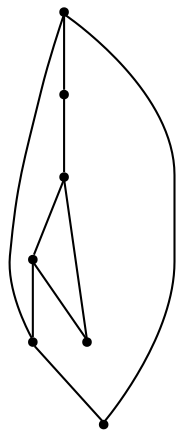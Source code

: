 graph {
  node [shape=point,comment="{\"directed\":false,\"doi\":\"10.1007/978-3-662-45803-7_23\",\"figure\":\"6\"}"]

  v0 [pos="1154.5574260722108,749.3695418668976"]
  v1 [pos="747.438849726634,681.5298065387974"]
  v2 [pos="747.438849726634,817.2049516062297"]
  v3 [pos="950.9981060873437,766.3283943017307"]
  v4 [pos="543.8795933659244,749.3695418668976"]
  v5 [pos="950.9981060873437,817.2049516062298"]
  v6 [pos="950.9981060873437,681.5298065387974"]

  v0 -- v1 [id="-1",pos="1154.5574260722108,749.3695418668976 950.9980424631863,749.3695418668976 747.4387861024767,681.529870150397 747.438849726634,681.5298065387974"]
  v4 -- v1 [id="-2",pos="543.8795933659244,749.3695418668976 747.438849726634,681.5298065387974 747.438849726634,681.5298065387974 747.438849726634,681.5298065387974"]
  v2 -- v4 [id="-3",pos="747.438849726634,817.2049516062297 543.8795933659244,749.3695418668976 543.8795933659244,749.3695418668976 543.8795933659244,749.3695418668976"]
  v1 -- v6 [id="-4",pos="747.438849726634,681.5298065387974 950.9981060873437,681.5298065387974 950.9981060873437,681.5298065387974 950.9981060873437,681.5298065387974"]
  v5 -- v2 [id="-5",pos="950.9981060873437,817.2049516062298 747.438849726634,817.2049516062297 747.438849726634,817.2049516062297 747.438849726634,817.2049516062297"]
  v6 -- v0 [id="-6",pos="950.9981060873437,681.5298065387974 1154.5574260722108,749.3695418668976 1154.5574260722108,749.3695418668976 1154.5574260722108,749.3695418668976"]
  v0 -- v5 [id="-7",pos="1154.5574260722108,749.3695418668976 950.9981060873437,817.2049516062298 950.9981060873437,817.2049516062298 950.9981060873437,817.2049516062298"]
  v4 -- v3 [id="-8",pos="543.8795933659244,749.3695418668976 747.438849726634,749.3652798897291 950.9981060873437,766.3241323245621 950.9981060873437,766.3283943017307"]
  v2 -- v3 [id="-9",pos="747.438849726634,817.2049516062297 781.3633140642779,817.2049516062298 917.0694425553128,783.2871831249641 950.9981060873437,766.3283943017307"]
}